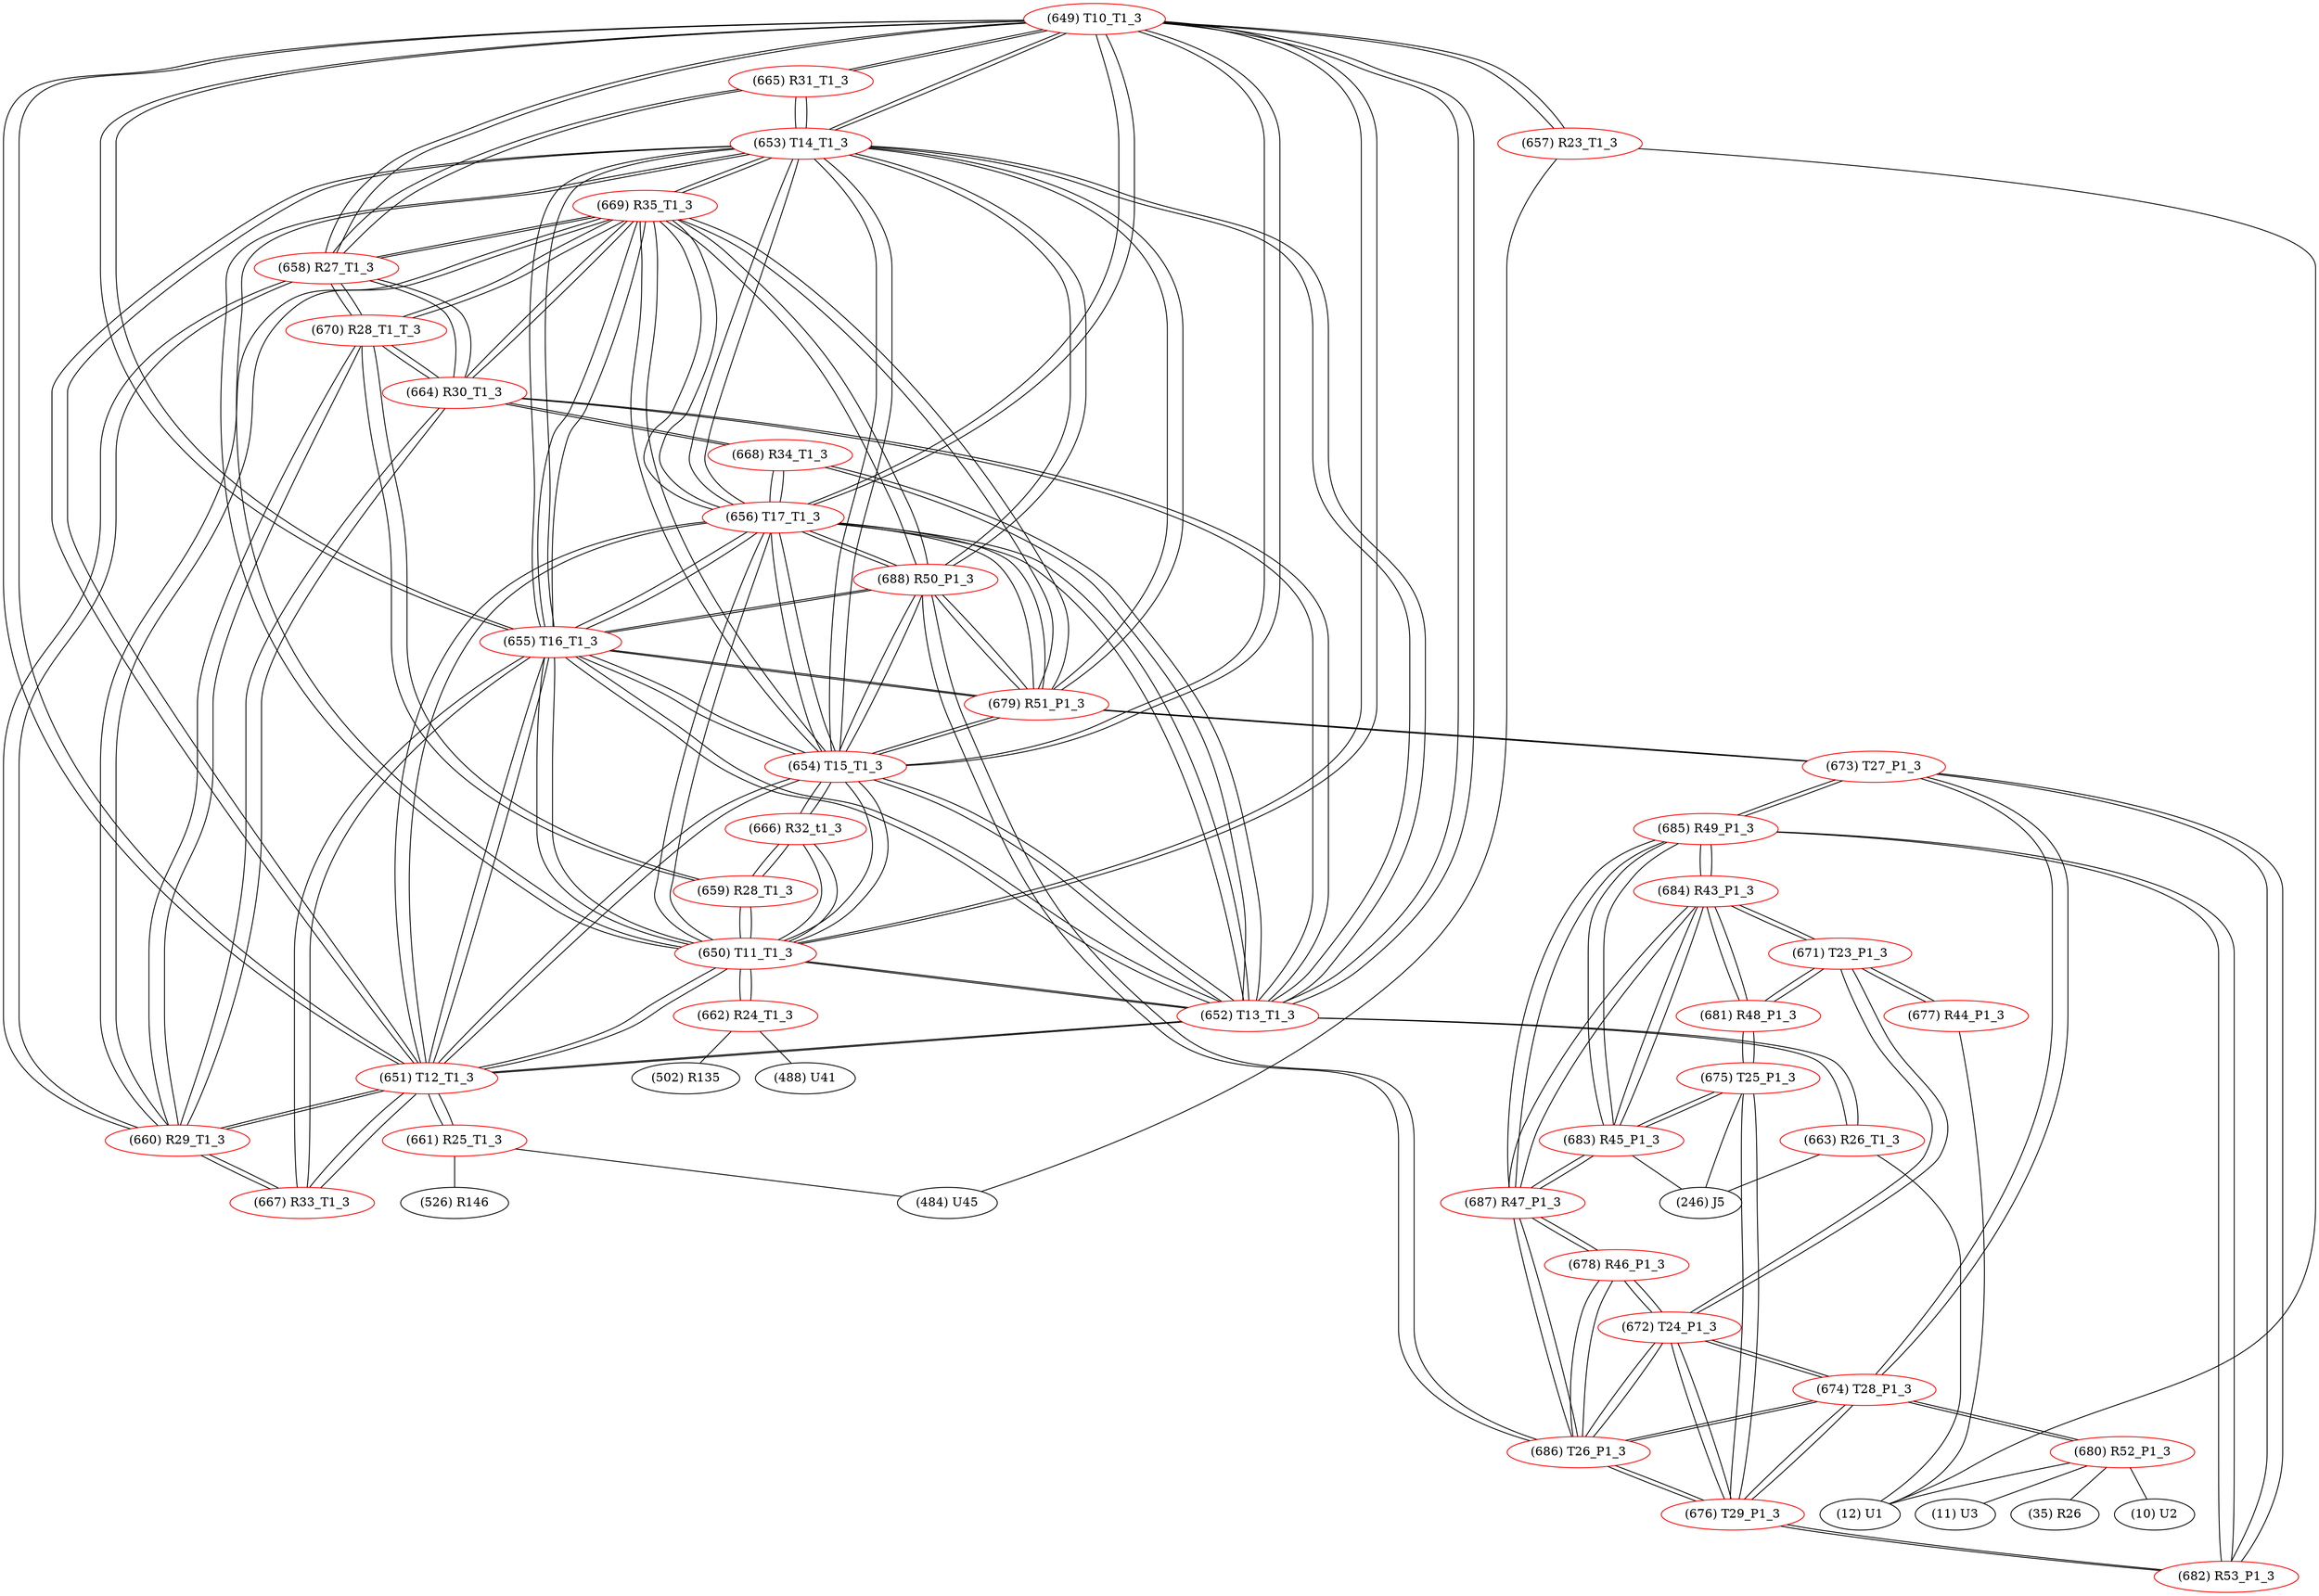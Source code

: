 graph {
	649 [label="(649) T10_T1_3" color=red]
	657 [label="(657) R23_T1_3"]
	665 [label="(665) R31_T1_3"]
	658 [label="(658) R27_T1_3"]
	655 [label="(655) T16_T1_3"]
	656 [label="(656) T17_T1_3"]
	654 [label="(654) T15_T1_3"]
	651 [label="(651) T12_T1_3"]
	653 [label="(653) T14_T1_3"]
	652 [label="(652) T13_T1_3"]
	650 [label="(650) T11_T1_3"]
	650 [label="(650) T11_T1_3" color=red]
	662 [label="(662) R24_T1_3"]
	659 [label="(659) R28_T1_3"]
	666 [label="(666) R32_t1_3"]
	649 [label="(649) T10_T1_3"]
	655 [label="(655) T16_T1_3"]
	656 [label="(656) T17_T1_3"]
	654 [label="(654) T15_T1_3"]
	651 [label="(651) T12_T1_3"]
	653 [label="(653) T14_T1_3"]
	652 [label="(652) T13_T1_3"]
	651 [label="(651) T12_T1_3" color=red]
	667 [label="(667) R33_T1_3"]
	660 [label="(660) R29_T1_3"]
	661 [label="(661) R25_T1_3"]
	649 [label="(649) T10_T1_3"]
	655 [label="(655) T16_T1_3"]
	656 [label="(656) T17_T1_3"]
	654 [label="(654) T15_T1_3"]
	653 [label="(653) T14_T1_3"]
	652 [label="(652) T13_T1_3"]
	650 [label="(650) T11_T1_3"]
	652 [label="(652) T13_T1_3" color=red]
	664 [label="(664) R30_T1_3"]
	668 [label="(668) R34_T1_3"]
	663 [label="(663) R26_T1_3"]
	649 [label="(649) T10_T1_3"]
	655 [label="(655) T16_T1_3"]
	656 [label="(656) T17_T1_3"]
	654 [label="(654) T15_T1_3"]
	651 [label="(651) T12_T1_3"]
	653 [label="(653) T14_T1_3"]
	650 [label="(650) T11_T1_3"]
	653 [label="(653) T14_T1_3" color=red]
	649 [label="(649) T10_T1_3"]
	655 [label="(655) T16_T1_3"]
	656 [label="(656) T17_T1_3"]
	654 [label="(654) T15_T1_3"]
	651 [label="(651) T12_T1_3"]
	652 [label="(652) T13_T1_3"]
	650 [label="(650) T11_T1_3"]
	665 [label="(665) R31_T1_3"]
	679 [label="(679) R51_P1_3"]
	688 [label="(688) R50_P1_3"]
	669 [label="(669) R35_T1_3"]
	654 [label="(654) T15_T1_3" color=red]
	666 [label="(666) R32_t1_3"]
	649 [label="(649) T10_T1_3"]
	655 [label="(655) T16_T1_3"]
	656 [label="(656) T17_T1_3"]
	651 [label="(651) T12_T1_3"]
	653 [label="(653) T14_T1_3"]
	652 [label="(652) T13_T1_3"]
	650 [label="(650) T11_T1_3"]
	679 [label="(679) R51_P1_3"]
	688 [label="(688) R50_P1_3"]
	669 [label="(669) R35_T1_3"]
	655 [label="(655) T16_T1_3" color=red]
	667 [label="(667) R33_T1_3"]
	649 [label="(649) T10_T1_3"]
	656 [label="(656) T17_T1_3"]
	654 [label="(654) T15_T1_3"]
	651 [label="(651) T12_T1_3"]
	653 [label="(653) T14_T1_3"]
	652 [label="(652) T13_T1_3"]
	650 [label="(650) T11_T1_3"]
	679 [label="(679) R51_P1_3"]
	688 [label="(688) R50_P1_3"]
	669 [label="(669) R35_T1_3"]
	656 [label="(656) T17_T1_3" color=red]
	668 [label="(668) R34_T1_3"]
	649 [label="(649) T10_T1_3"]
	655 [label="(655) T16_T1_3"]
	654 [label="(654) T15_T1_3"]
	651 [label="(651) T12_T1_3"]
	653 [label="(653) T14_T1_3"]
	652 [label="(652) T13_T1_3"]
	650 [label="(650) T11_T1_3"]
	679 [label="(679) R51_P1_3"]
	688 [label="(688) R50_P1_3"]
	669 [label="(669) R35_T1_3"]
	657 [label="(657) R23_T1_3" color=red]
	12 [label="(12) U1"]
	484 [label="(484) U45"]
	649 [label="(649) T10_T1_3"]
	658 [label="(658) R27_T1_3" color=red]
	664 [label="(664) R30_T1_3"]
	669 [label="(669) R35_T1_3"]
	660 [label="(660) R29_T1_3"]
	670 [label="(670) R28_T1_T_3"]
	649 [label="(649) T10_T1_3"]
	665 [label="(665) R31_T1_3"]
	659 [label="(659) R28_T1_3" color=red]
	650 [label="(650) T11_T1_3"]
	666 [label="(666) R32_t1_3"]
	670 [label="(670) R28_T1_T_3"]
	660 [label="(660) R29_T1_3" color=red]
	664 [label="(664) R30_T1_3"]
	669 [label="(669) R35_T1_3"]
	670 [label="(670) R28_T1_T_3"]
	658 [label="(658) R27_T1_3"]
	667 [label="(667) R33_T1_3"]
	651 [label="(651) T12_T1_3"]
	661 [label="(661) R25_T1_3" color=red]
	484 [label="(484) U45"]
	526 [label="(526) R146"]
	651 [label="(651) T12_T1_3"]
	662 [label="(662) R24_T1_3" color=red]
	502 [label="(502) R135"]
	488 [label="(488) U41"]
	650 [label="(650) T11_T1_3"]
	663 [label="(663) R26_T1_3" color=red]
	246 [label="(246) J5"]
	12 [label="(12) U1"]
	652 [label="(652) T13_T1_3"]
	664 [label="(664) R30_T1_3" color=red]
	669 [label="(669) R35_T1_3"]
	660 [label="(660) R29_T1_3"]
	670 [label="(670) R28_T1_T_3"]
	658 [label="(658) R27_T1_3"]
	668 [label="(668) R34_T1_3"]
	652 [label="(652) T13_T1_3"]
	665 [label="(665) R31_T1_3" color=red]
	649 [label="(649) T10_T1_3"]
	658 [label="(658) R27_T1_3"]
	653 [label="(653) T14_T1_3"]
	666 [label="(666) R32_t1_3" color=red]
	654 [label="(654) T15_T1_3"]
	650 [label="(650) T11_T1_3"]
	659 [label="(659) R28_T1_3"]
	667 [label="(667) R33_T1_3" color=red]
	655 [label="(655) T16_T1_3"]
	660 [label="(660) R29_T1_3"]
	651 [label="(651) T12_T1_3"]
	668 [label="(668) R34_T1_3" color=red]
	656 [label="(656) T17_T1_3"]
	664 [label="(664) R30_T1_3"]
	652 [label="(652) T13_T1_3"]
	669 [label="(669) R35_T1_3" color=red]
	664 [label="(664) R30_T1_3"]
	660 [label="(660) R29_T1_3"]
	670 [label="(670) R28_T1_T_3"]
	658 [label="(658) R27_T1_3"]
	679 [label="(679) R51_P1_3"]
	688 [label="(688) R50_P1_3"]
	656 [label="(656) T17_T1_3"]
	655 [label="(655) T16_T1_3"]
	654 [label="(654) T15_T1_3"]
	653 [label="(653) T14_T1_3"]
	670 [label="(670) R28_T1_T_3" color=red]
	664 [label="(664) R30_T1_3"]
	669 [label="(669) R35_T1_3"]
	660 [label="(660) R29_T1_3"]
	658 [label="(658) R27_T1_3"]
	659 [label="(659) R28_T1_3"]
	671 [label="(671) T23_P1_3" color=red]
	681 [label="(681) R48_P1_3"]
	684 [label="(684) R43_P1_3"]
	672 [label="(672) T24_P1_3"]
	677 [label="(677) R44_P1_3"]
	672 [label="(672) T24_P1_3" color=red]
	686 [label="(686) T26_P1_3"]
	676 [label="(676) T29_P1_3"]
	674 [label="(674) T28_P1_3"]
	678 [label="(678) R46_P1_3"]
	671 [label="(671) T23_P1_3"]
	673 [label="(673) T27_P1_3" color=red]
	679 [label="(679) R51_P1_3"]
	674 [label="(674) T28_P1_3"]
	682 [label="(682) R53_P1_3"]
	685 [label="(685) R49_P1_3"]
	674 [label="(674) T28_P1_3" color=red]
	686 [label="(686) T26_P1_3"]
	672 [label="(672) T24_P1_3"]
	676 [label="(676) T29_P1_3"]
	680 [label="(680) R52_P1_3"]
	673 [label="(673) T27_P1_3"]
	675 [label="(675) T25_P1_3" color=red]
	676 [label="(676) T29_P1_3"]
	681 [label="(681) R48_P1_3"]
	683 [label="(683) R45_P1_3"]
	246 [label="(246) J5"]
	676 [label="(676) T29_P1_3" color=red]
	686 [label="(686) T26_P1_3"]
	672 [label="(672) T24_P1_3"]
	674 [label="(674) T28_P1_3"]
	675 [label="(675) T25_P1_3"]
	682 [label="(682) R53_P1_3"]
	677 [label="(677) R44_P1_3" color=red]
	12 [label="(12) U1"]
	671 [label="(671) T23_P1_3"]
	678 [label="(678) R46_P1_3" color=red]
	686 [label="(686) T26_P1_3"]
	687 [label="(687) R47_P1_3"]
	672 [label="(672) T24_P1_3"]
	679 [label="(679) R51_P1_3" color=red]
	673 [label="(673) T27_P1_3"]
	688 [label="(688) R50_P1_3"]
	656 [label="(656) T17_T1_3"]
	669 [label="(669) R35_T1_3"]
	655 [label="(655) T16_T1_3"]
	654 [label="(654) T15_T1_3"]
	653 [label="(653) T14_T1_3"]
	680 [label="(680) R52_P1_3" color=red]
	35 [label="(35) R26"]
	12 [label="(12) U1"]
	10 [label="(10) U2"]
	11 [label="(11) U3"]
	674 [label="(674) T28_P1_3"]
	681 [label="(681) R48_P1_3" color=red]
	675 [label="(675) T25_P1_3"]
	671 [label="(671) T23_P1_3"]
	684 [label="(684) R43_P1_3"]
	682 [label="(682) R53_P1_3" color=red]
	676 [label="(676) T29_P1_3"]
	673 [label="(673) T27_P1_3"]
	685 [label="(685) R49_P1_3"]
	683 [label="(683) R45_P1_3" color=red]
	687 [label="(687) R47_P1_3"]
	684 [label="(684) R43_P1_3"]
	685 [label="(685) R49_P1_3"]
	675 [label="(675) T25_P1_3"]
	246 [label="(246) J5"]
	684 [label="(684) R43_P1_3" color=red]
	681 [label="(681) R48_P1_3"]
	671 [label="(671) T23_P1_3"]
	687 [label="(687) R47_P1_3"]
	683 [label="(683) R45_P1_3"]
	685 [label="(685) R49_P1_3"]
	685 [label="(685) R49_P1_3" color=red]
	687 [label="(687) R47_P1_3"]
	683 [label="(683) R45_P1_3"]
	684 [label="(684) R43_P1_3"]
	673 [label="(673) T27_P1_3"]
	682 [label="(682) R53_P1_3"]
	686 [label="(686) T26_P1_3" color=red]
	688 [label="(688) R50_P1_3"]
	672 [label="(672) T24_P1_3"]
	676 [label="(676) T29_P1_3"]
	674 [label="(674) T28_P1_3"]
	678 [label="(678) R46_P1_3"]
	687 [label="(687) R47_P1_3"]
	687 [label="(687) R47_P1_3" color=red]
	683 [label="(683) R45_P1_3"]
	684 [label="(684) R43_P1_3"]
	685 [label="(685) R49_P1_3"]
	686 [label="(686) T26_P1_3"]
	678 [label="(678) R46_P1_3"]
	688 [label="(688) R50_P1_3" color=red]
	686 [label="(686) T26_P1_3"]
	679 [label="(679) R51_P1_3"]
	656 [label="(656) T17_T1_3"]
	669 [label="(669) R35_T1_3"]
	655 [label="(655) T16_T1_3"]
	654 [label="(654) T15_T1_3"]
	653 [label="(653) T14_T1_3"]
	649 -- 657
	649 -- 665
	649 -- 658
	649 -- 655
	649 -- 656
	649 -- 654
	649 -- 651
	649 -- 653
	649 -- 652
	649 -- 650
	650 -- 662
	650 -- 659
	650 -- 666
	650 -- 649
	650 -- 655
	650 -- 656
	650 -- 654
	650 -- 651
	650 -- 653
	650 -- 652
	651 -- 667
	651 -- 660
	651 -- 661
	651 -- 649
	651 -- 655
	651 -- 656
	651 -- 654
	651 -- 653
	651 -- 652
	651 -- 650
	652 -- 664
	652 -- 668
	652 -- 663
	652 -- 649
	652 -- 655
	652 -- 656
	652 -- 654
	652 -- 651
	652 -- 653
	652 -- 650
	653 -- 649
	653 -- 655
	653 -- 656
	653 -- 654
	653 -- 651
	653 -- 652
	653 -- 650
	653 -- 665
	653 -- 679
	653 -- 688
	653 -- 669
	654 -- 666
	654 -- 649
	654 -- 655
	654 -- 656
	654 -- 651
	654 -- 653
	654 -- 652
	654 -- 650
	654 -- 679
	654 -- 688
	654 -- 669
	655 -- 667
	655 -- 649
	655 -- 656
	655 -- 654
	655 -- 651
	655 -- 653
	655 -- 652
	655 -- 650
	655 -- 679
	655 -- 688
	655 -- 669
	656 -- 668
	656 -- 649
	656 -- 655
	656 -- 654
	656 -- 651
	656 -- 653
	656 -- 652
	656 -- 650
	656 -- 679
	656 -- 688
	656 -- 669
	657 -- 12
	657 -- 484
	657 -- 649
	658 -- 664
	658 -- 669
	658 -- 660
	658 -- 670
	658 -- 649
	658 -- 665
	659 -- 650
	659 -- 666
	659 -- 670
	660 -- 664
	660 -- 669
	660 -- 670
	660 -- 658
	660 -- 667
	660 -- 651
	661 -- 484
	661 -- 526
	661 -- 651
	662 -- 502
	662 -- 488
	662 -- 650
	663 -- 246
	663 -- 12
	663 -- 652
	664 -- 669
	664 -- 660
	664 -- 670
	664 -- 658
	664 -- 668
	664 -- 652
	665 -- 649
	665 -- 658
	665 -- 653
	666 -- 654
	666 -- 650
	666 -- 659
	667 -- 655
	667 -- 660
	667 -- 651
	668 -- 656
	668 -- 664
	668 -- 652
	669 -- 664
	669 -- 660
	669 -- 670
	669 -- 658
	669 -- 679
	669 -- 688
	669 -- 656
	669 -- 655
	669 -- 654
	669 -- 653
	670 -- 664
	670 -- 669
	670 -- 660
	670 -- 658
	670 -- 659
	671 -- 681
	671 -- 684
	671 -- 672
	671 -- 677
	672 -- 686
	672 -- 676
	672 -- 674
	672 -- 678
	672 -- 671
	673 -- 679
	673 -- 674
	673 -- 682
	673 -- 685
	674 -- 686
	674 -- 672
	674 -- 676
	674 -- 680
	674 -- 673
	675 -- 676
	675 -- 681
	675 -- 683
	675 -- 246
	676 -- 686
	676 -- 672
	676 -- 674
	676 -- 675
	676 -- 682
	677 -- 12
	677 -- 671
	678 -- 686
	678 -- 687
	678 -- 672
	679 -- 673
	679 -- 688
	679 -- 656
	679 -- 669
	679 -- 655
	679 -- 654
	679 -- 653
	680 -- 35
	680 -- 12
	680 -- 10
	680 -- 11
	680 -- 674
	681 -- 675
	681 -- 671
	681 -- 684
	682 -- 676
	682 -- 673
	682 -- 685
	683 -- 687
	683 -- 684
	683 -- 685
	683 -- 675
	683 -- 246
	684 -- 681
	684 -- 671
	684 -- 687
	684 -- 683
	684 -- 685
	685 -- 687
	685 -- 683
	685 -- 684
	685 -- 673
	685 -- 682
	686 -- 688
	686 -- 672
	686 -- 676
	686 -- 674
	686 -- 678
	686 -- 687
	687 -- 683
	687 -- 684
	687 -- 685
	687 -- 686
	687 -- 678
	688 -- 686
	688 -- 679
	688 -- 656
	688 -- 669
	688 -- 655
	688 -- 654
	688 -- 653
}
